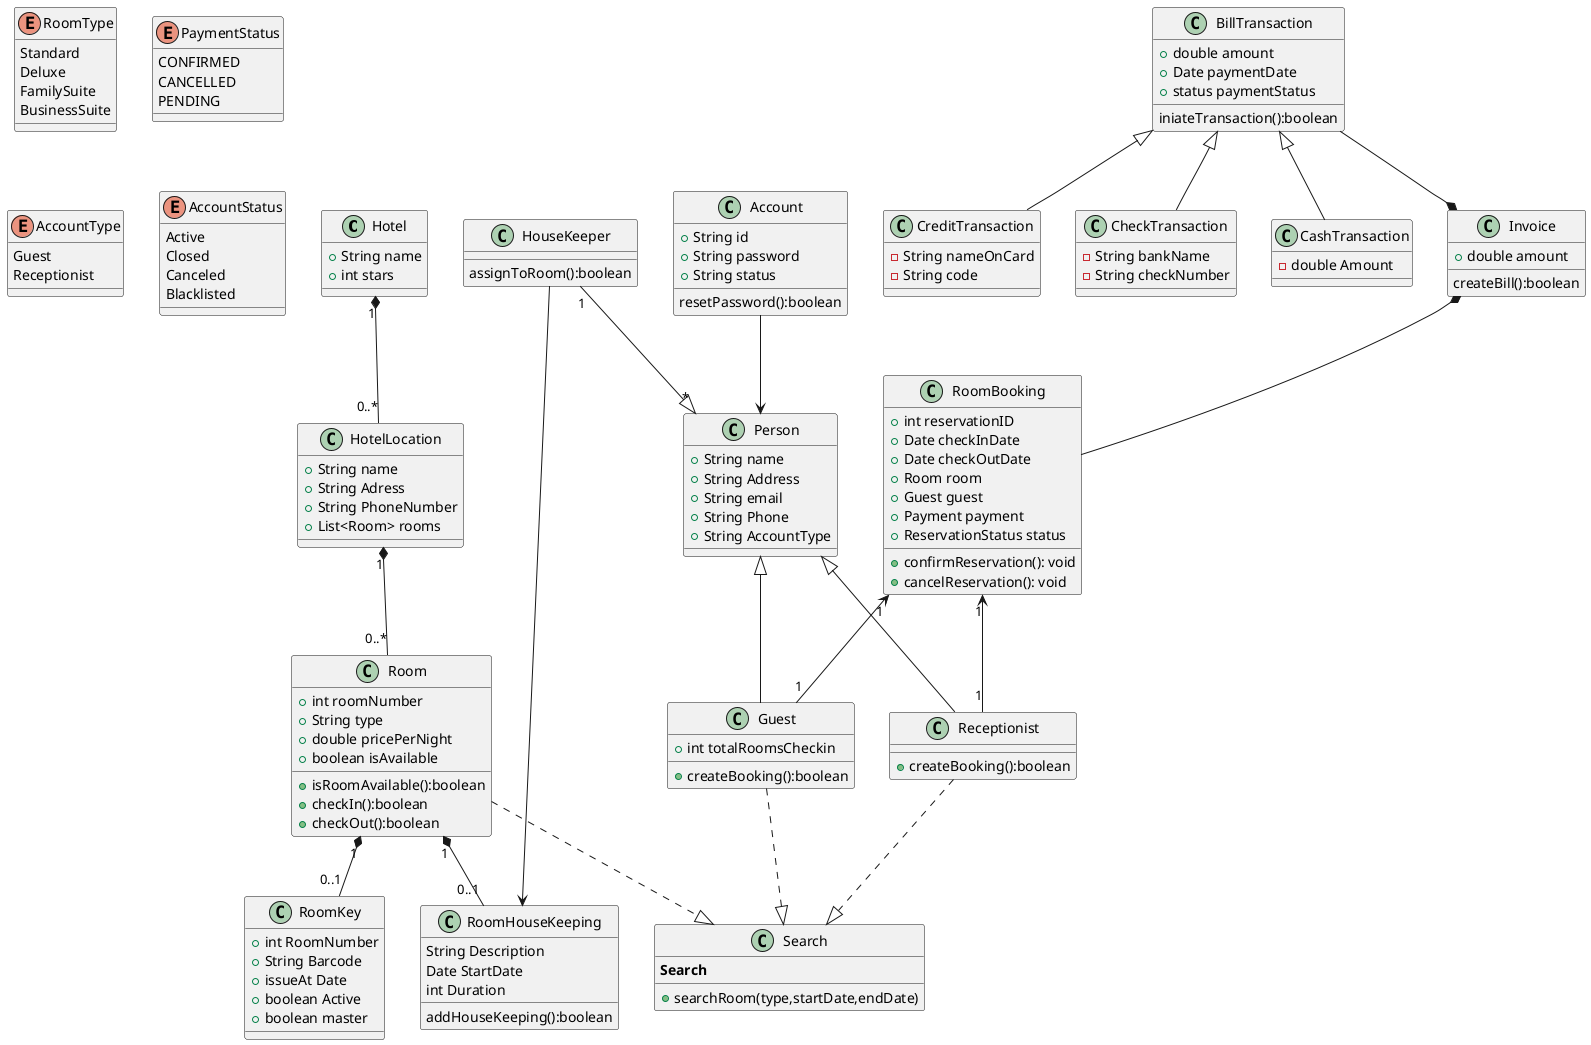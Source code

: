 @startuml

class Hotel {
  +String name
  +int stars
}

class HotelLocation{
  +String name
  +String Adress
  +String PhoneNumber
  +List<Room> rooms
}

class Room {
  +int roomNumber
  +String type
  +double pricePerNight
  +boolean isAvailable

  +isRoomAvailable():boolean
  +checkIn():boolean
  +checkOut():boolean
}

class RoomHouseKeeping{
  String Description
  Date StartDate
  int Duration

  addHouseKeeping():boolean
}

class RoomKey{
  +int RoomNumber
  +String Barcode
  +issueAt Date
  +boolean Active
  +boolean master
}

class Account{
  +String id
  +String password 
  +String status

  resetPassword():boolean
}

class Person{
  +String name
  +String Address
  +String email
  +String Phone
  +String AccountType
}

class HouseKeeper{
  assignToRoom():boolean
}

class Guest {
  +int totalRoomsCheckin
  +createBooking():boolean
}

class Receptionist{
  +createBooking():boolean
}


class Search{
  <b>Search</b>
  +searchRoom(type,startDate,endDate)
}

class RoomBooking {
  +int reservationID
  +Date checkInDate
  +Date checkOutDate
  +Room room
  +Guest guest
  +Payment payment
  +ReservationStatus status

  +confirmReservation(): void
  +cancelReservation(): void
}

 class Invoice{
   +double amount

   createBill():boolean
}

class BillTransaction {
  +double amount
  +Date paymentDate
  +status paymentStatus

  iniateTransaction():boolean
}

class CreditTransaction{
  -String nameOnCard
  -String code
}

class CheckTransaction{
  -String bankName
  -String checkNumber
}

class CashTransaction{
  -double Amount
}

enum RoomType{
  Standard
  Deluxe
  FamilySuite
  BusinessSuite
}

enum PaymentStatus {
  CONFIRMED
  CANCELLED
  PENDING
}

enum AccountType{
  Guest
  Receptionist
}

enum AccountStatus{
  Active
  Closed
  Canceled
  Blacklisted
}

Hotel "1" *-- "0..*" HotelLocation
HotelLocation "1" *-- "0..*" Room
'HotelLocation "1" -- "0..*" Reservation
'Reservation "1" -- "1" Room
RoomBooking "1" <-- "1" Guest
RoomBooking "1" <-- "1" Receptionist
'Guest "1" -- "0..*" Reservation
'Room "1" -- "0..1" Reservation
Room "1" *-- "0..1" RoomKey
Room "1" *-- "0..1" RoomHouseKeeping
HouseKeeper "1" --|> "*" Person
HouseKeeper --> RoomHouseKeeping
Person <|-- Guest
Person <|-- Receptionist
Account --> Person
Room ..|> Search
Receptionist ..|> Search
Guest ..|> Search


Invoice *-- RoomBooking
BillTransaction --* Invoice
BillTransaction <|-- CreditTransaction
BillTransaction <|-- CheckTransaction
BillTransaction <|-- CashTransaction

@enduml
